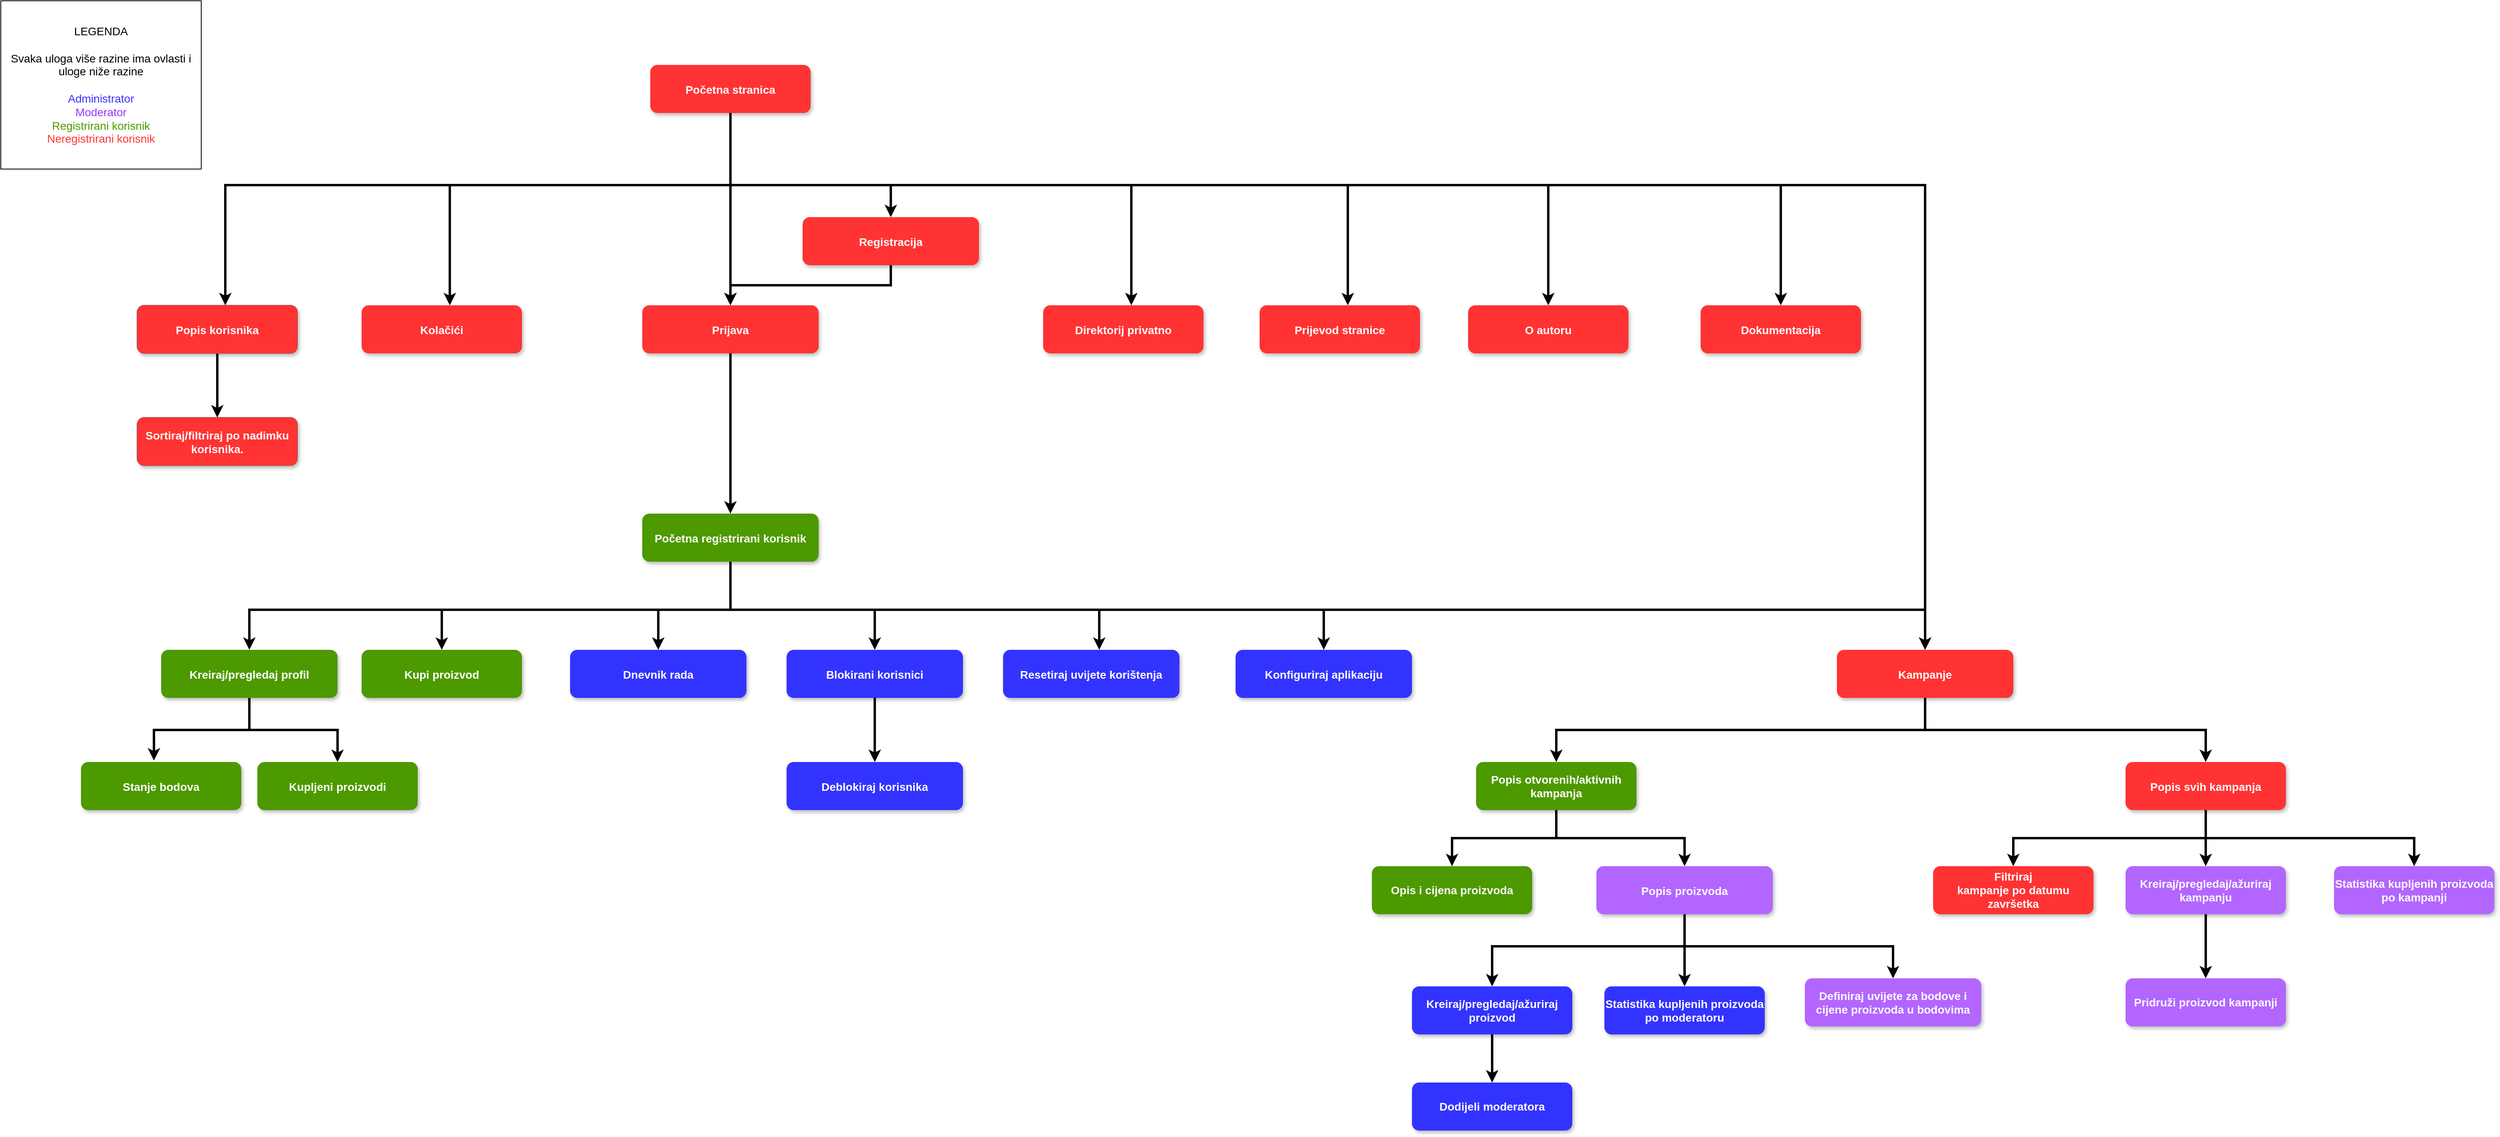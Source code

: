 <mxfile version="21.1.1" type="device">
  <diagram name="Page-1" id="97916047-d0de-89f5-080d-49f4d83e522f">
    <mxGraphModel dx="1434" dy="692" grid="1" gridSize="10" guides="1" tooltips="1" connect="1" arrows="1" fold="1" page="1" pageScale="1.5" pageWidth="1169" pageHeight="827" background="none" math="0" shadow="0">
      <root>
        <mxCell id="0" />
        <mxCell id="1" parent="0" />
        <mxCell id="zLNCpQNk1FAk7kHBexg--29" value="" style="edgeStyle=orthogonalEdgeStyle;rounded=0;orthogonalLoop=1;jettySize=auto;html=1;strokeWidth=3;" parent="1" source="2" target="zLNCpQNk1FAk7kHBexg--28" edge="1">
          <mxGeometry relative="1" as="geometry">
            <Array as="points">
              <mxPoint x="1660" y="260" />
              <mxPoint x="1310" y="260" />
              <mxPoint x="1310" y="440" />
            </Array>
          </mxGeometry>
        </mxCell>
        <mxCell id="YXHzbHiNppF-7vrQTYC6-19" value="" style="edgeStyle=orthogonalEdgeStyle;rounded=0;orthogonalLoop=1;jettySize=auto;html=1;strokeWidth=3;" parent="1" source="2" target="YXHzbHiNppF-7vrQTYC6-18" edge="1">
          <mxGeometry relative="1" as="geometry">
            <Array as="points">
              <mxPoint x="1660" y="260" />
              <mxPoint x="2160" y="260" />
            </Array>
          </mxGeometry>
        </mxCell>
        <mxCell id="u6isZt58l-RDB77PPSJX-8" style="edgeStyle=orthogonalEdgeStyle;rounded=0;orthogonalLoop=1;jettySize=auto;html=1;exitX=0.5;exitY=1;exitDx=0;exitDy=0;strokeWidth=3;" parent="1" source="2" target="me37PqNFT6sz4v9akXJC-56" edge="1">
          <mxGeometry relative="1" as="geometry">
            <Array as="points">
              <mxPoint x="1660" y="260" />
              <mxPoint x="2680" y="260" />
            </Array>
          </mxGeometry>
        </mxCell>
        <mxCell id="u6isZt58l-RDB77PPSJX-9" style="edgeStyle=orthogonalEdgeStyle;rounded=0;orthogonalLoop=1;jettySize=auto;html=1;exitX=0.5;exitY=1;exitDx=0;exitDy=0;strokeWidth=3;" parent="1" source="2" target="5" edge="1">
          <mxGeometry relative="1" as="geometry">
            <Array as="points">
              <mxPoint x="1660" y="260" />
              <mxPoint x="1030" y="260" />
            </Array>
          </mxGeometry>
        </mxCell>
        <mxCell id="u6isZt58l-RDB77PPSJX-10" style="edgeStyle=orthogonalEdgeStyle;rounded=0;orthogonalLoop=1;jettySize=auto;html=1;exitX=0.5;exitY=1;exitDx=0;exitDy=0;strokeWidth=3;" parent="1" source="2" target="3" edge="1">
          <mxGeometry relative="1" as="geometry" />
        </mxCell>
        <mxCell id="u6isZt58l-RDB77PPSJX-11" style="edgeStyle=orthogonalEdgeStyle;rounded=0;orthogonalLoop=1;jettySize=auto;html=1;exitX=0.5;exitY=1;exitDx=0;exitDy=0;strokeWidth=3;" parent="1" source="2" target="me37PqNFT6sz4v9akXJC-61" edge="1">
          <mxGeometry relative="1" as="geometry">
            <Array as="points">
              <mxPoint x="1660" y="260" />
              <mxPoint x="1860" y="260" />
            </Array>
          </mxGeometry>
        </mxCell>
        <mxCell id="u6isZt58l-RDB77PPSJX-12" style="edgeStyle=orthogonalEdgeStyle;rounded=0;orthogonalLoop=1;jettySize=auto;html=1;exitX=0.5;exitY=1;exitDx=0;exitDy=0;strokeWidth=3;" parent="1" source="2" target="YXHzbHiNppF-7vrQTYC6-33" edge="1">
          <mxGeometry relative="1" as="geometry">
            <Array as="points">
              <mxPoint x="1660" y="260" />
              <mxPoint x="2430" y="260" />
            </Array>
          </mxGeometry>
        </mxCell>
        <mxCell id="u6isZt58l-RDB77PPSJX-13" style="edgeStyle=orthogonalEdgeStyle;rounded=0;orthogonalLoop=1;jettySize=auto;html=1;exitX=0.5;exitY=1;exitDx=0;exitDy=0;strokeWidth=3;" parent="1" source="2" target="7" edge="1">
          <mxGeometry relative="1" as="geometry">
            <Array as="points">
              <mxPoint x="1660" y="260" />
              <mxPoint x="2970" y="260" />
            </Array>
          </mxGeometry>
        </mxCell>
        <mxCell id="S1LVqpaOAuWpZUMYv_U4-9" style="edgeStyle=orthogonalEdgeStyle;rounded=0;orthogonalLoop=1;jettySize=auto;html=1;exitX=0.5;exitY=1;exitDx=0;exitDy=0;strokeWidth=3;" edge="1" parent="1" source="2" target="S1LVqpaOAuWpZUMYv_U4-7">
          <mxGeometry relative="1" as="geometry">
            <Array as="points">
              <mxPoint x="1660" y="260" />
              <mxPoint x="3150" y="260" />
            </Array>
          </mxGeometry>
        </mxCell>
        <mxCell id="2" value="Početna stranica" style="rounded=1;fillColor=#FF3333;strokeColor=none;shadow=1;gradientColor=none;fontStyle=1;fontColor=#FFFFFF;fontSize=14;" parent="1" vertex="1">
          <mxGeometry x="1560" y="110" width="200" height="60" as="geometry" />
        </mxCell>
        <mxCell id="u6isZt58l-RDB77PPSJX-15" style="edgeStyle=orthogonalEdgeStyle;rounded=0;orthogonalLoop=1;jettySize=auto;html=1;exitX=0.5;exitY=1;exitDx=0;exitDy=0;strokeWidth=3;" parent="1" source="3" target="YXHzbHiNppF-7vrQTYC6-10" edge="1">
          <mxGeometry relative="1" as="geometry">
            <Array as="points">
              <mxPoint x="1660" y="620" />
              <mxPoint x="1660" y="620" />
            </Array>
          </mxGeometry>
        </mxCell>
        <mxCell id="3" value="Prijava" style="rounded=1;fillColor=#FF3333;strokeColor=none;shadow=1;gradientColor=none;fontStyle=1;fontColor=#FFFFFF;fontSize=14;" parent="1" vertex="1">
          <mxGeometry x="1550" y="410" width="220" height="60" as="geometry" />
        </mxCell>
        <mxCell id="6" value="Stanje bodova" style="rounded=1;fillColor=#4D9900;strokeColor=none;shadow=1;gradientColor=none;fontStyle=1;fontColor=#FFFFFF;fontSize=14;" parent="1" vertex="1">
          <mxGeometry x="850" y="980" width="200" height="60" as="geometry" />
        </mxCell>
        <mxCell id="7" value="Dokumentacija" style="rounded=1;fillColor=#FF3333;strokeColor=none;shadow=1;gradientColor=none;fontStyle=1;fontColor=#FFFFFF;fontSize=14;" parent="1" vertex="1">
          <mxGeometry x="2870" y="410" width="200" height="60" as="geometry" />
        </mxCell>
        <mxCell id="me37PqNFT6sz4v9akXJC-55" value="&lt;font style=&quot;font-size: 14px;&quot;&gt;LEGENDA&lt;br&gt;&lt;br&gt;Svaka uloga više razine ima ovlasti i uloge niže razine&lt;br&gt;&lt;br&gt;&lt;font style=&quot;font-size: 14px;&quot; color=&quot;#3333FF&quot;&gt;Administrator&lt;/font&gt;&lt;br&gt;&lt;font style=&quot;font-size: 14px;&quot; color=&quot;#9933ff&quot;&gt;Moderator&lt;/font&gt;&lt;br&gt;&lt;font style=&quot;font-size: 14px;&quot; color=&quot;#4d9900&quot;&gt;Registrirani&lt;/font&gt; &lt;font style=&quot;font-size: 14px;&quot; color=&quot;#4d9900&quot;&gt;korisnik&lt;/font&gt;&lt;br&gt;&lt;font style=&quot;font-size: 14px;&quot; color=&quot;#ff3333&quot;&gt;Neregistrirani korisnik&lt;/font&gt;&lt;/font&gt;" style="rounded=0;whiteSpace=wrap;html=1;" parent="1" vertex="1">
          <mxGeometry x="750" y="30" width="250" height="210" as="geometry" />
        </mxCell>
        <mxCell id="me37PqNFT6sz4v9akXJC-56" value="O autoru" style="rounded=1;fillColor=#FF3333;strokeColor=none;shadow=1;gradientColor=none;fontStyle=1;fontColor=#FFFFFF;fontSize=14;dashed=1;fillStyle=auto;" parent="1" vertex="1">
          <mxGeometry x="2580" y="410" width="200" height="60" as="geometry" />
        </mxCell>
        <mxCell id="XkUcaJGakS5V8DI8hFpp-8" style="edgeStyle=orthogonalEdgeStyle;rounded=0;orthogonalLoop=1;jettySize=auto;html=1;entryX=0.5;entryY=0;entryDx=0;entryDy=0;strokeWidth=3;" parent="1" source="me37PqNFT6sz4v9akXJC-61" target="3" edge="1">
          <mxGeometry relative="1" as="geometry" />
        </mxCell>
        <mxCell id="me37PqNFT6sz4v9akXJC-61" value="Registracija" style="rounded=1;fillColor=#FF3333;strokeColor=none;shadow=1;gradientColor=none;fontStyle=1;fontColor=#FFFFFF;fontSize=14;" parent="1" vertex="1">
          <mxGeometry x="1750" y="300" width="220" height="60" as="geometry" />
        </mxCell>
        <mxCell id="u6isZt58l-RDB77PPSJX-17" style="edgeStyle=orthogonalEdgeStyle;rounded=0;orthogonalLoop=1;jettySize=auto;html=1;exitX=0.5;exitY=1;exitDx=0;exitDy=0;strokeWidth=3;" parent="1" source="AwabV-lyrjVTurayJqy0-50" target="YXHzbHiNppF-7vrQTYC6-34" edge="1">
          <mxGeometry relative="1" as="geometry" />
        </mxCell>
        <mxCell id="u6isZt58l-RDB77PPSJX-58" style="edgeStyle=orthogonalEdgeStyle;rounded=0;orthogonalLoop=1;jettySize=auto;html=1;exitX=0.5;exitY=1;exitDx=0;exitDy=0;strokeWidth=3;" parent="1" source="AwabV-lyrjVTurayJqy0-50" target="AwabV-lyrjVTurayJqy0-77" edge="1">
          <mxGeometry relative="1" as="geometry" />
        </mxCell>
        <mxCell id="u6isZt58l-RDB77PPSJX-59" style="edgeStyle=orthogonalEdgeStyle;rounded=0;orthogonalLoop=1;jettySize=auto;html=1;exitX=0.5;exitY=1;exitDx=0;exitDy=0;strokeWidth=3;" parent="1" source="AwabV-lyrjVTurayJqy0-50" target="AwabV-lyrjVTurayJqy0-84" edge="1">
          <mxGeometry relative="1" as="geometry" />
        </mxCell>
        <mxCell id="AwabV-lyrjVTurayJqy0-50" value="Popis svih kampanja" style="rounded=1;fillColor=#FF3333;strokeColor=none;shadow=1;gradientColor=none;fontStyle=1;fontColor=#FFFFFF;fontSize=14;" parent="1" vertex="1">
          <mxGeometry x="3400" y="980" width="200" height="60" as="geometry" />
        </mxCell>
        <mxCell id="AwabV-lyrjVTurayJqy0-60" value="Kupljeni proizvodi" style="rounded=1;fillColor=#4D9900;strokeColor=none;shadow=1;gradientColor=none;fontStyle=1;fontColor=#FFFFFF;fontSize=14;" parent="1" vertex="1">
          <mxGeometry x="1070" y="980" width="200" height="60" as="geometry" />
        </mxCell>
        <mxCell id="u6isZt58l-RDB77PPSJX-19" style="edgeStyle=orthogonalEdgeStyle;rounded=0;orthogonalLoop=1;jettySize=auto;html=1;exitX=0.5;exitY=1;exitDx=0;exitDy=0;entryX=0.5;entryY=0;entryDx=0;entryDy=0;strokeWidth=3;" parent="1" source="AwabV-lyrjVTurayJqy0-64" target="AwabV-lyrjVTurayJqy0-67" edge="1">
          <mxGeometry relative="1" as="geometry" />
        </mxCell>
        <mxCell id="u6isZt58l-RDB77PPSJX-51" style="edgeStyle=orthogonalEdgeStyle;rounded=0;orthogonalLoop=1;jettySize=auto;html=1;exitX=0.5;exitY=1;exitDx=0;exitDy=0;entryX=0.5;entryY=0;entryDx=0;entryDy=0;strokeWidth=3;" parent="1" source="AwabV-lyrjVTurayJqy0-64" target="AwabV-lyrjVTurayJqy0-81" edge="1">
          <mxGeometry relative="1" as="geometry" />
        </mxCell>
        <mxCell id="AwabV-lyrjVTurayJqy0-64" value="Popis otvorenih/aktivnih kampanja" style="rounded=1;fillColor=#4D9900;strokeColor=none;shadow=1;gradientColor=none;fontStyle=1;fontColor=#FFFFFF;fontSize=14;whiteSpace=wrap;" parent="1" vertex="1">
          <mxGeometry x="2590" y="980" width="200" height="60" as="geometry" />
        </mxCell>
        <mxCell id="AwabV-lyrjVTurayJqy0-67" value="Opis i cijena proizvoda" style="whiteSpace=wrap;html=1;fontSize=14;fillColor=#4D9900;strokeColor=none;fontColor=#FFFFFF;rounded=1;shadow=1;gradientColor=none;fontStyle=1;" parent="1" vertex="1">
          <mxGeometry x="2460" y="1110" width="200" height="60" as="geometry" />
        </mxCell>
        <mxCell id="AwabV-lyrjVTurayJqy0-72" value="Kupi proizvod" style="rounded=1;fillColor=#4D9900;strokeColor=none;shadow=1;gradientColor=none;fontStyle=1;fontColor=#FFFFFF;fontSize=14;" parent="1" vertex="1">
          <mxGeometry x="1200" y="840" width="200" height="60" as="geometry" />
        </mxCell>
        <mxCell id="hG5Oo-7r48u7gnzm4GV9-11" value="" style="edgeStyle=orthogonalEdgeStyle;rounded=0;orthogonalLoop=1;jettySize=auto;html=1;strokeWidth=3;" parent="1" source="AwabV-lyrjVTurayJqy0-77" target="hG5Oo-7r48u7gnzm4GV9-10" edge="1">
          <mxGeometry relative="1" as="geometry" />
        </mxCell>
        <mxCell id="AwabV-lyrjVTurayJqy0-77" value="Kreiraj/pregledaj/ažuriraj kampanju" style="rounded=1;fillColor=#B266FF;strokeColor=none;shadow=1;gradientColor=none;fontStyle=1;fontColor=#FFFFFF;fontSize=14;whiteSpace=wrap;" parent="1" vertex="1">
          <mxGeometry x="3400" y="1110" width="200" height="60" as="geometry" />
        </mxCell>
        <mxCell id="u6isZt58l-RDB77PPSJX-50" style="edgeStyle=orthogonalEdgeStyle;rounded=0;orthogonalLoop=1;jettySize=auto;html=1;exitX=0.5;exitY=1;exitDx=0;exitDy=0;strokeWidth=3;" parent="1" source="AwabV-lyrjVTurayJqy0-81" target="zLNCpQNk1FAk7kHBexg--10" edge="1">
          <mxGeometry relative="1" as="geometry" />
        </mxCell>
        <mxCell id="u6isZt58l-RDB77PPSJX-52" style="edgeStyle=orthogonalEdgeStyle;rounded=0;orthogonalLoop=1;jettySize=auto;html=1;exitX=0.5;exitY=1;exitDx=0;exitDy=0;strokeWidth=3;" parent="1" source="AwabV-lyrjVTurayJqy0-81" target="zLNCpQNk1FAk7kHBexg--7" edge="1">
          <mxGeometry relative="1" as="geometry">
            <Array as="points">
              <mxPoint x="2850" y="1210" />
              <mxPoint x="2610" y="1210" />
            </Array>
          </mxGeometry>
        </mxCell>
        <mxCell id="u6isZt58l-RDB77PPSJX-53" style="edgeStyle=orthogonalEdgeStyle;rounded=0;orthogonalLoop=1;jettySize=auto;html=1;exitX=0.5;exitY=1;exitDx=0;exitDy=0;entryX=0.5;entryY=0;entryDx=0;entryDy=0;strokeWidth=3;" parent="1" source="AwabV-lyrjVTurayJqy0-81" target="hG5Oo-7r48u7gnzm4GV9-8" edge="1">
          <mxGeometry relative="1" as="geometry" />
        </mxCell>
        <mxCell id="AwabV-lyrjVTurayJqy0-81" value="Popis proizvoda" style="rounded=1;fillColor=#B266FF;strokeColor=none;shadow=1;gradientColor=none;fontStyle=1;fontColor=#FFFFFF;fontSize=14;" parent="1" vertex="1">
          <mxGeometry x="2740" y="1110" width="220" height="60" as="geometry" />
        </mxCell>
        <mxCell id="AwabV-lyrjVTurayJqy0-84" value="Statistika kupljenih proizvoda po kampanji" style="rounded=1;fillColor=#B266FF;strokeColor=none;shadow=1;gradientColor=none;fontStyle=1;fontColor=#FFFFFF;fontSize=14;whiteSpace=wrap;" parent="1" vertex="1">
          <mxGeometry x="3660" y="1110" width="200" height="60" as="geometry" />
        </mxCell>
        <mxCell id="hG5Oo-7r48u7gnzm4GV9-13" value="" style="edgeStyle=orthogonalEdgeStyle;rounded=0;orthogonalLoop=1;jettySize=auto;html=1;strokeWidth=3;" parent="1" source="zLNCpQNk1FAk7kHBexg--7" target="hG5Oo-7r48u7gnzm4GV9-12" edge="1">
          <mxGeometry relative="1" as="geometry" />
        </mxCell>
        <mxCell id="zLNCpQNk1FAk7kHBexg--7" value="Kreiraj/pregledaj/ažuriraj proizvod" style="rounded=1;fillColor=#3333FF;strokeColor=none;shadow=1;gradientColor=none;fontStyle=1;fontColor=#FFFFFF;fontSize=14;whiteSpace=wrap;" parent="1" vertex="1">
          <mxGeometry x="2510" y="1260" width="200" height="60" as="geometry" />
        </mxCell>
        <mxCell id="zLNCpQNk1FAk7kHBexg--10" value="Statistika kupljenih proizvoda po moderatoru" style="rounded=1;fillColor=#3333FF;strokeColor=none;shadow=1;gradientColor=none;fontStyle=1;fontColor=#FFFFFF;fontSize=14;strokeWidth=3;whiteSpace=wrap;" parent="1" vertex="1">
          <mxGeometry x="2750" y="1260" width="200" height="60" as="geometry" />
        </mxCell>
        <mxCell id="zLNCpQNk1FAk7kHBexg--17" value="Dnevnik rada" style="rounded=1;fillColor=#3333FF;strokeColor=none;shadow=1;gradientColor=none;fontStyle=1;fontColor=#FFFFFF;fontSize=14;" parent="1" vertex="1">
          <mxGeometry x="1460" y="840" width="220" height="60" as="geometry" />
        </mxCell>
        <mxCell id="zLNCpQNk1FAk7kHBexg--23" value="" style="edgeStyle=orthogonalEdgeStyle;rounded=0;orthogonalLoop=1;jettySize=auto;html=1;strokeWidth=3;" parent="1" source="zLNCpQNk1FAk7kHBexg--20" target="zLNCpQNk1FAk7kHBexg--22" edge="1">
          <mxGeometry relative="1" as="geometry" />
        </mxCell>
        <mxCell id="zLNCpQNk1FAk7kHBexg--20" value="Blokirani korisnici" style="rounded=1;fillColor=#3333FF;strokeColor=none;shadow=1;gradientColor=none;fontStyle=1;fontColor=#FFFFFF;fontSize=14;" parent="1" vertex="1">
          <mxGeometry x="1730" y="840" width="220" height="60" as="geometry" />
        </mxCell>
        <mxCell id="zLNCpQNk1FAk7kHBexg--22" value="Deblokiraj korisnika" style="rounded=1;fillColor=#3333FF;strokeColor=none;shadow=1;gradientColor=none;fontStyle=1;fontColor=#FFFFFF;fontSize=14;" parent="1" vertex="1">
          <mxGeometry x="1730" y="980" width="220" height="60" as="geometry" />
        </mxCell>
        <mxCell id="zLNCpQNk1FAk7kHBexg--24" value="Resetiraj uvijete korištenja" style="rounded=1;fillColor=#3333FF;strokeColor=none;shadow=1;gradientColor=none;fontStyle=1;fontColor=#FFFFFF;fontSize=14;" parent="1" vertex="1">
          <mxGeometry x="2000" y="840" width="220" height="60" as="geometry" />
        </mxCell>
        <mxCell id="zLNCpQNk1FAk7kHBexg--26" value="Konfiguriraj aplikaciju" style="rounded=1;fillColor=#3333FF;strokeColor=none;shadow=1;gradientColor=none;fontStyle=1;fontColor=#FFFFFF;fontSize=14;" parent="1" vertex="1">
          <mxGeometry x="2290" y="840" width="220" height="60" as="geometry" />
        </mxCell>
        <mxCell id="zLNCpQNk1FAk7kHBexg--28" value="Kolačići" style="rounded=1;fillColor=#FF3333;strokeColor=none;shadow=1;gradientColor=none;fontStyle=1;fontColor=#FFFFFF;fontSize=14;strokeWidth=3;" parent="1" vertex="1">
          <mxGeometry x="1200" y="410" width="200" height="60" as="geometry" />
        </mxCell>
        <mxCell id="hG5Oo-7r48u7gnzm4GV9-8" value="Definiraj uvijete za bodove i cijene proizvoda u bodovima" style="rounded=1;fillColor=#B266FF;strokeColor=none;shadow=1;gradientColor=none;fontStyle=1;fontColor=#FFFFFF;fontSize=14;whiteSpace=wrap;" parent="1" vertex="1">
          <mxGeometry x="3000" y="1250" width="220" height="60" as="geometry" />
        </mxCell>
        <mxCell id="hG5Oo-7r48u7gnzm4GV9-10" value="Pridruži proizvod kampanji" style="rounded=1;fillColor=#B266FF;strokeColor=none;shadow=1;gradientColor=none;fontStyle=1;fontColor=#FFFFFF;fontSize=14;whiteSpace=wrap;" parent="1" vertex="1">
          <mxGeometry x="3400" y="1250" width="200" height="60" as="geometry" />
        </mxCell>
        <mxCell id="hG5Oo-7r48u7gnzm4GV9-12" value="Dodijeli moderatora" style="rounded=1;fillColor=#3333FF;strokeColor=none;shadow=1;gradientColor=none;fontStyle=1;fontColor=#FFFFFF;fontSize=14;whiteSpace=wrap;" parent="1" vertex="1">
          <mxGeometry x="2510" y="1380" width="200" height="60" as="geometry" />
        </mxCell>
        <mxCell id="HOPpFPDgfAFos47XvADU-7" style="edgeStyle=orthogonalEdgeStyle;rounded=0;orthogonalLoop=1;jettySize=auto;html=1;exitX=0.5;exitY=1;exitDx=0;exitDy=0;strokeWidth=3;" parent="1" source="YXHzbHiNppF-7vrQTYC6-7" target="AwabV-lyrjVTurayJqy0-60" edge="1">
          <mxGeometry relative="1" as="geometry" />
        </mxCell>
        <mxCell id="HOPpFPDgfAFos47XvADU-8" style="edgeStyle=orthogonalEdgeStyle;rounded=0;orthogonalLoop=1;jettySize=auto;html=1;exitX=0.5;exitY=1;exitDx=0;exitDy=0;entryX=0.455;entryY=-0.031;entryDx=0;entryDy=0;entryPerimeter=0;strokeWidth=3;" parent="1" source="YXHzbHiNppF-7vrQTYC6-7" target="6" edge="1">
          <mxGeometry relative="1" as="geometry" />
        </mxCell>
        <mxCell id="YXHzbHiNppF-7vrQTYC6-7" value="Kreiraj/pregledaj profil" style="rounded=1;fillColor=#4D9900;strokeColor=none;shadow=1;gradientColor=none;fontStyle=1;fontColor=#FFFFFF;fontSize=14;" parent="1" vertex="1">
          <mxGeometry x="950" y="840" width="220" height="60" as="geometry" />
        </mxCell>
        <mxCell id="YXHzbHiNppF-7vrQTYC6-13" style="edgeStyle=orthogonalEdgeStyle;rounded=0;orthogonalLoop=1;jettySize=auto;html=1;exitX=0.5;exitY=1;exitDx=0;exitDy=0;strokeWidth=3;" parent="1" source="YXHzbHiNppF-7vrQTYC6-10" target="zLNCpQNk1FAk7kHBexg--20" edge="1">
          <mxGeometry relative="1" as="geometry">
            <Array as="points">
              <mxPoint x="1660" y="790" />
              <mxPoint x="1840" y="790" />
            </Array>
          </mxGeometry>
        </mxCell>
        <mxCell id="YXHzbHiNppF-7vrQTYC6-14" style="edgeStyle=orthogonalEdgeStyle;rounded=0;orthogonalLoop=1;jettySize=auto;html=1;exitX=0.5;exitY=1;exitDx=0;exitDy=0;strokeWidth=3;" parent="1" source="YXHzbHiNppF-7vrQTYC6-10" target="zLNCpQNk1FAk7kHBexg--24" edge="1">
          <mxGeometry relative="1" as="geometry">
            <Array as="points">
              <mxPoint x="1660" y="790" />
              <mxPoint x="2120" y="790" />
            </Array>
          </mxGeometry>
        </mxCell>
        <mxCell id="YXHzbHiNppF-7vrQTYC6-15" style="edgeStyle=orthogonalEdgeStyle;rounded=0;orthogonalLoop=1;jettySize=auto;html=1;exitX=0.5;exitY=1;exitDx=0;exitDy=0;entryX=0.5;entryY=0;entryDx=0;entryDy=0;strokeWidth=3;" parent="1" source="YXHzbHiNppF-7vrQTYC6-10" target="zLNCpQNk1FAk7kHBexg--26" edge="1">
          <mxGeometry relative="1" as="geometry">
            <Array as="points">
              <mxPoint x="1660" y="790" />
              <mxPoint x="2400" y="790" />
              <mxPoint x="2400" y="840" />
            </Array>
          </mxGeometry>
        </mxCell>
        <mxCell id="YXHzbHiNppF-7vrQTYC6-16" style="edgeStyle=orthogonalEdgeStyle;rounded=0;orthogonalLoop=1;jettySize=auto;html=1;exitX=0.5;exitY=1;exitDx=0;exitDy=0;entryX=0.5;entryY=0;entryDx=0;entryDy=0;strokeWidth=3;" parent="1" source="YXHzbHiNppF-7vrQTYC6-10" target="zLNCpQNk1FAk7kHBexg--17" edge="1">
          <mxGeometry relative="1" as="geometry">
            <Array as="points">
              <mxPoint x="1660" y="790" />
              <mxPoint x="1570" y="790" />
            </Array>
          </mxGeometry>
        </mxCell>
        <mxCell id="HOPpFPDgfAFos47XvADU-14" style="edgeStyle=orthogonalEdgeStyle;rounded=0;orthogonalLoop=1;jettySize=auto;html=1;exitX=0.5;exitY=1;exitDx=0;exitDy=0;strokeWidth=3;" parent="1" source="YXHzbHiNppF-7vrQTYC6-10" target="AwabV-lyrjVTurayJqy0-72" edge="1">
          <mxGeometry relative="1" as="geometry">
            <Array as="points">
              <mxPoint x="1660" y="790" />
              <mxPoint x="1300" y="790" />
            </Array>
          </mxGeometry>
        </mxCell>
        <mxCell id="HOPpFPDgfAFos47XvADU-15" style="edgeStyle=orthogonalEdgeStyle;rounded=0;orthogonalLoop=1;jettySize=auto;html=1;exitX=0.5;exitY=1;exitDx=0;exitDy=0;strokeWidth=3;" parent="1" source="YXHzbHiNppF-7vrQTYC6-10" target="YXHzbHiNppF-7vrQTYC6-7" edge="1">
          <mxGeometry relative="1" as="geometry">
            <Array as="points">
              <mxPoint x="1660" y="790" />
              <mxPoint x="1060" y="790" />
            </Array>
          </mxGeometry>
        </mxCell>
        <mxCell id="S1LVqpaOAuWpZUMYv_U4-8" value="" style="edgeStyle=orthogonalEdgeStyle;rounded=0;orthogonalLoop=1;jettySize=auto;html=1;strokeWidth=3;" edge="1" parent="1" source="YXHzbHiNppF-7vrQTYC6-10" target="S1LVqpaOAuWpZUMYv_U4-7">
          <mxGeometry relative="1" as="geometry">
            <Array as="points">
              <mxPoint x="1660" y="790" />
              <mxPoint x="3150" y="790" />
            </Array>
          </mxGeometry>
        </mxCell>
        <mxCell id="YXHzbHiNppF-7vrQTYC6-10" value="Početna registrirani korisnik" style="rounded=1;fillColor=#4D9900;strokeColor=none;shadow=1;gradientColor=none;fontStyle=1;fontColor=#FFFFFF;fontSize=14;" parent="1" vertex="1">
          <mxGeometry x="1550" y="670" width="220" height="60" as="geometry" />
        </mxCell>
        <mxCell id="YXHzbHiNppF-7vrQTYC6-18" value="Direktorij privatno" style="rounded=1;fillColor=#FF3333;strokeColor=none;shadow=1;gradientColor=none;fontStyle=1;fontColor=#FFFFFF;fontSize=14;" parent="1" vertex="1">
          <mxGeometry x="2050" y="410" width="200" height="60" as="geometry" />
        </mxCell>
        <mxCell id="YXHzbHiNppF-7vrQTYC6-37" value="" style="edgeStyle=orthogonalEdgeStyle;rounded=0;orthogonalLoop=1;jettySize=auto;html=1;strokeWidth=3;" parent="1" source="5" target="YXHzbHiNppF-7vrQTYC6-36" edge="1">
          <mxGeometry relative="1" as="geometry" />
        </mxCell>
        <mxCell id="5" value="Popis korisnika" style="rounded=1;fillColor=#FF3333;strokeColor=#B85450;shadow=1;fontStyle=1;fontSize=14;gradientDirection=east;fontColor=#FFFFFF;" parent="1" vertex="1">
          <mxGeometry x="920" y="410" width="200" height="60" as="geometry" />
        </mxCell>
        <mxCell id="YXHzbHiNppF-7vrQTYC6-33" value="Prijevod stranice" style="rounded=1;fillColor=#FF3333;strokeColor=none;shadow=1;gradientColor=none;fontStyle=1;fontColor=#FFFFFF;fontSize=14;" parent="1" vertex="1">
          <mxGeometry x="2320" y="410" width="200" height="60" as="geometry" />
        </mxCell>
        <mxCell id="YXHzbHiNppF-7vrQTYC6-34" value="Filtriraj&#xa;kampanje po datumu završetka" style="rounded=1;fillColor=#FF3333;strokeColor=none;shadow=1;gradientColor=none;fontStyle=1;fontColor=#FFFFFF;fontSize=14;whiteSpace=wrap;" parent="1" vertex="1">
          <mxGeometry x="3160" y="1110" width="200" height="60" as="geometry" />
        </mxCell>
        <mxCell id="YXHzbHiNppF-7vrQTYC6-36" value="Sortiraj/filtriraj po nadimku&#xa;korisnika." style="rounded=1;fillColor=#FF3333;strokeColor=#B85450;shadow=1;fontStyle=1;fontSize=14;gradientDirection=east;fontColor=#FFFFFF;" parent="1" vertex="1">
          <mxGeometry x="920" y="550" width="200" height="60" as="geometry" />
        </mxCell>
        <mxCell id="S1LVqpaOAuWpZUMYv_U4-10" style="edgeStyle=orthogonalEdgeStyle;rounded=0;orthogonalLoop=1;jettySize=auto;html=1;exitX=0.5;exitY=1;exitDx=0;exitDy=0;strokeWidth=3;" edge="1" parent="1" source="S1LVqpaOAuWpZUMYv_U4-7" target="AwabV-lyrjVTurayJqy0-64">
          <mxGeometry relative="1" as="geometry" />
        </mxCell>
        <mxCell id="S1LVqpaOAuWpZUMYv_U4-11" style="edgeStyle=orthogonalEdgeStyle;rounded=0;orthogonalLoop=1;jettySize=auto;html=1;exitX=0.5;exitY=1;exitDx=0;exitDy=0;strokeWidth=3;" edge="1" parent="1" source="S1LVqpaOAuWpZUMYv_U4-7" target="AwabV-lyrjVTurayJqy0-50">
          <mxGeometry relative="1" as="geometry" />
        </mxCell>
        <mxCell id="S1LVqpaOAuWpZUMYv_U4-7" value="Kampanje" style="rounded=1;fillColor=#FF3333;strokeColor=none;shadow=1;gradientColor=none;fontStyle=1;fontColor=#FFFFFF;fontSize=14;" vertex="1" parent="1">
          <mxGeometry x="3040" y="840" width="220" height="60" as="geometry" />
        </mxCell>
      </root>
    </mxGraphModel>
  </diagram>
</mxfile>
